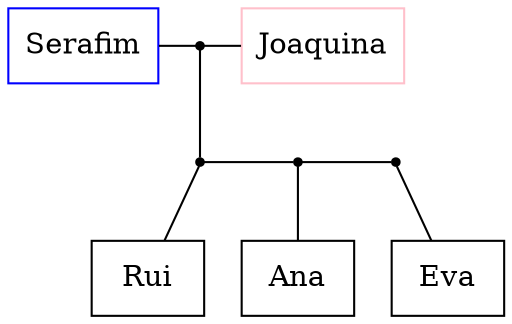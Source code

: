 
    digraph Familia{
    subgraph Generation1 {
    rank  =  same
    P1 [shape = box, label="Serafim", color = blue] 
    P2 [shape = box, label="Joaquina", color = pink]  

    Familia [shape = point]
    P1 -> Familia -> P2 [dir = none]
  }
    subgraph Generation1Sons {
    rank  =  same
    F10 [shape = point]
F11 [shape = point]
F12 [shape = point]

    
    F10 ->F11 ->F12  [dir = none]
  }
    Familia -> F10 [dir = none]
    subgraph Generation2 {
    rank  =  same
    F0 [shape = box, label="Rui"]
F1 [shape = box, label="Ana"]
F2 [shape = box, label="Eva"]

  }
  
  F10 -> F0 [dir = none]
F11 -> F1 [dir = none]
F12 -> F2 [dir = none]

}
